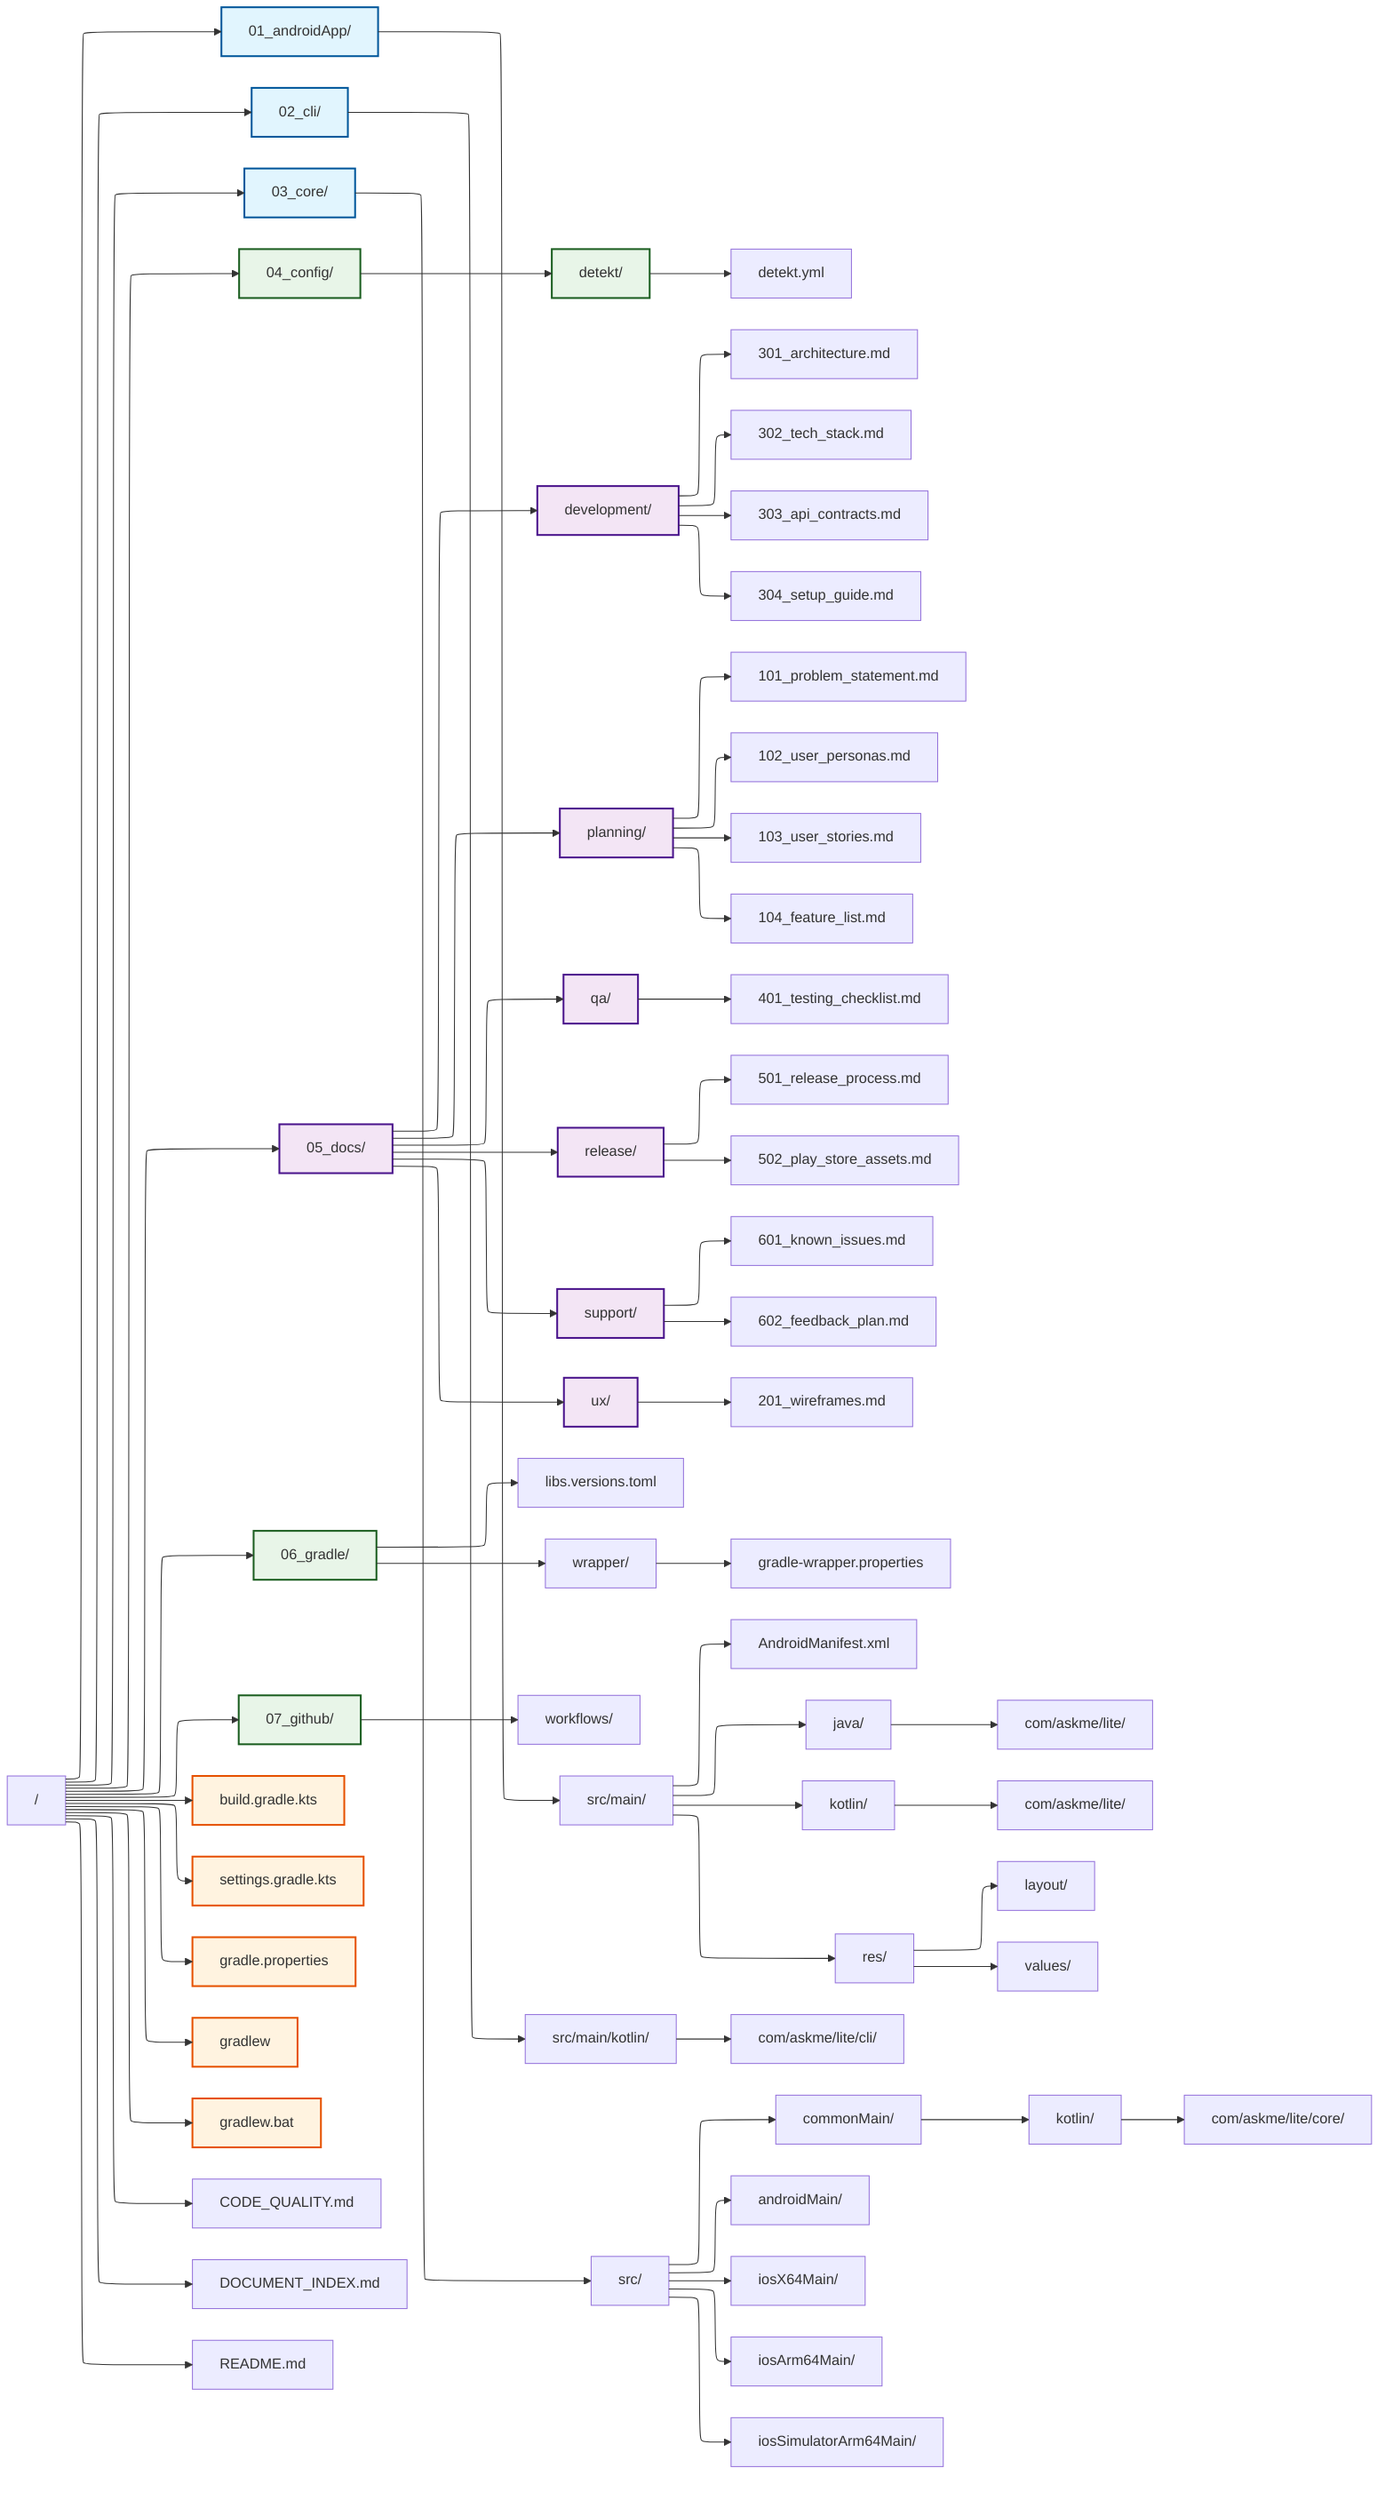 ---
config:
  layout: elk
  theme: mc
---
flowchart LR
    Root["/"] --> AndroidApp["01_androidApp/"] & CLI["02_cli/"] & Core["03_core/"] & Config["04_config/"] & Docs["05_docs/"] & Gradle["06_gradle/"] & GitHub["07_github/"] & BuildGradle["build.gradle.kts"] & SettingsGradle["settings.gradle.kts"] & GradleProps["gradle.properties"] & GradlewUnix["gradlew"] & GradlewWin["gradlew.bat"] & CodeQuality["CODE_QUALITY.md"] & DocIndex["DOCUMENT_INDEX.md"] & ReadMe["README.md"]
    Config --> Detekt["detekt/"]
    Detekt --> DetektYml["detekt.yml"]
    Docs --> Development["development/"] & Planning["planning/"] & QA["qa/"] & Release["release/"] & Support["support/"] & UX["ux/"]
    Development --> Architecture["301_architecture.md"] & TechStack["302_tech_stack.md"] & APIContracts["303_api_contracts.md"] & SetupGuide["304_setup_guide.md"]
    Planning --> ProblemStatement["101_problem_statement.md"] & UserPersonas["102_user_personas.md"] & UserStories["103_user_stories.md"] & FeatureList["104_feature_list.md"]
    QA --> TestingChecklist["401_testing_checklist.md"]
    Release --> ReleaseProcess["501_release_process.md"] & PlayStoreAssets["502_play_store_assets.md"]
    Support --> KnownIssues["601_known_issues.md"] & FeedbackPlan["602_feedback_plan.md"]
    UX --> Wireframes["201_wireframes.md"]
    Gradle --> LibsVersions["libs.versions.toml"] & Wrapper["wrapper/"]
    Wrapper --> WrapperProps["gradle-wrapper.properties"]
    GitHub --> Workflows["workflows/"]
    AndroidApp --> AndroidSrc["src/main/"]
    AndroidSrc --> AndroidManifest["AndroidManifest.xml"] & JavaDir["java/"] & KotlinDir["kotlin/"] & ResDir["res/"]
    JavaDir --> JavaPackage["com/askme/lite/"]
    KotlinDir --> KotlinPackage["com/askme/lite/"]
    ResDir --> Layout["layout/"] & Values["values/"]
    CLI --> CLISrc["src/main/kotlin/"]
    CLISrc --> CLIPackage["com/askme/lite/cli/"]
    Core --> CoreSrc["src/"]
    CoreSrc --> CommonMain["commonMain/"] & AndroidMain["androidMain/"] & IOSx64["iosX64Main/"] & IOSArm64["iosArm64Main/"] & IOSSimArm64["iosSimulatorArm64Main/"]
    CommonMain --> CommonKotlin["kotlin/"]
    CommonKotlin --> CorePackage["com/askme/lite/core/"]
     AndroidApp:::moduleStyle
     CLI:::moduleStyle
     Core:::moduleStyle
     Config:::configStyle
     Docs:::docStyle
     Gradle:::configStyle
     GitHub:::configStyle
     BuildGradle:::buildStyle
     SettingsGradle:::buildStyle
     GradleProps:::buildStyle
     GradlewUnix:::buildStyle
     GradlewWin:::buildStyle
     Detekt:::configStyle
     Development:::docStyle
     Planning:::docStyle
     QA:::docStyle
     Release:::docStyle
     Support:::docStyle
     UX:::docStyle
    classDef moduleStyle fill:#e1f5fe,stroke:#01579b,stroke-width:2px
    classDef docStyle fill:#f3e5f5,stroke:#4a148c,stroke-width:2px
    classDef configStyle fill:#e8f5e8,stroke:#1b5e20,stroke-width:2px
    classDef buildStyle fill:#fff3e0,stroke:#e65100,stroke-width:2px
